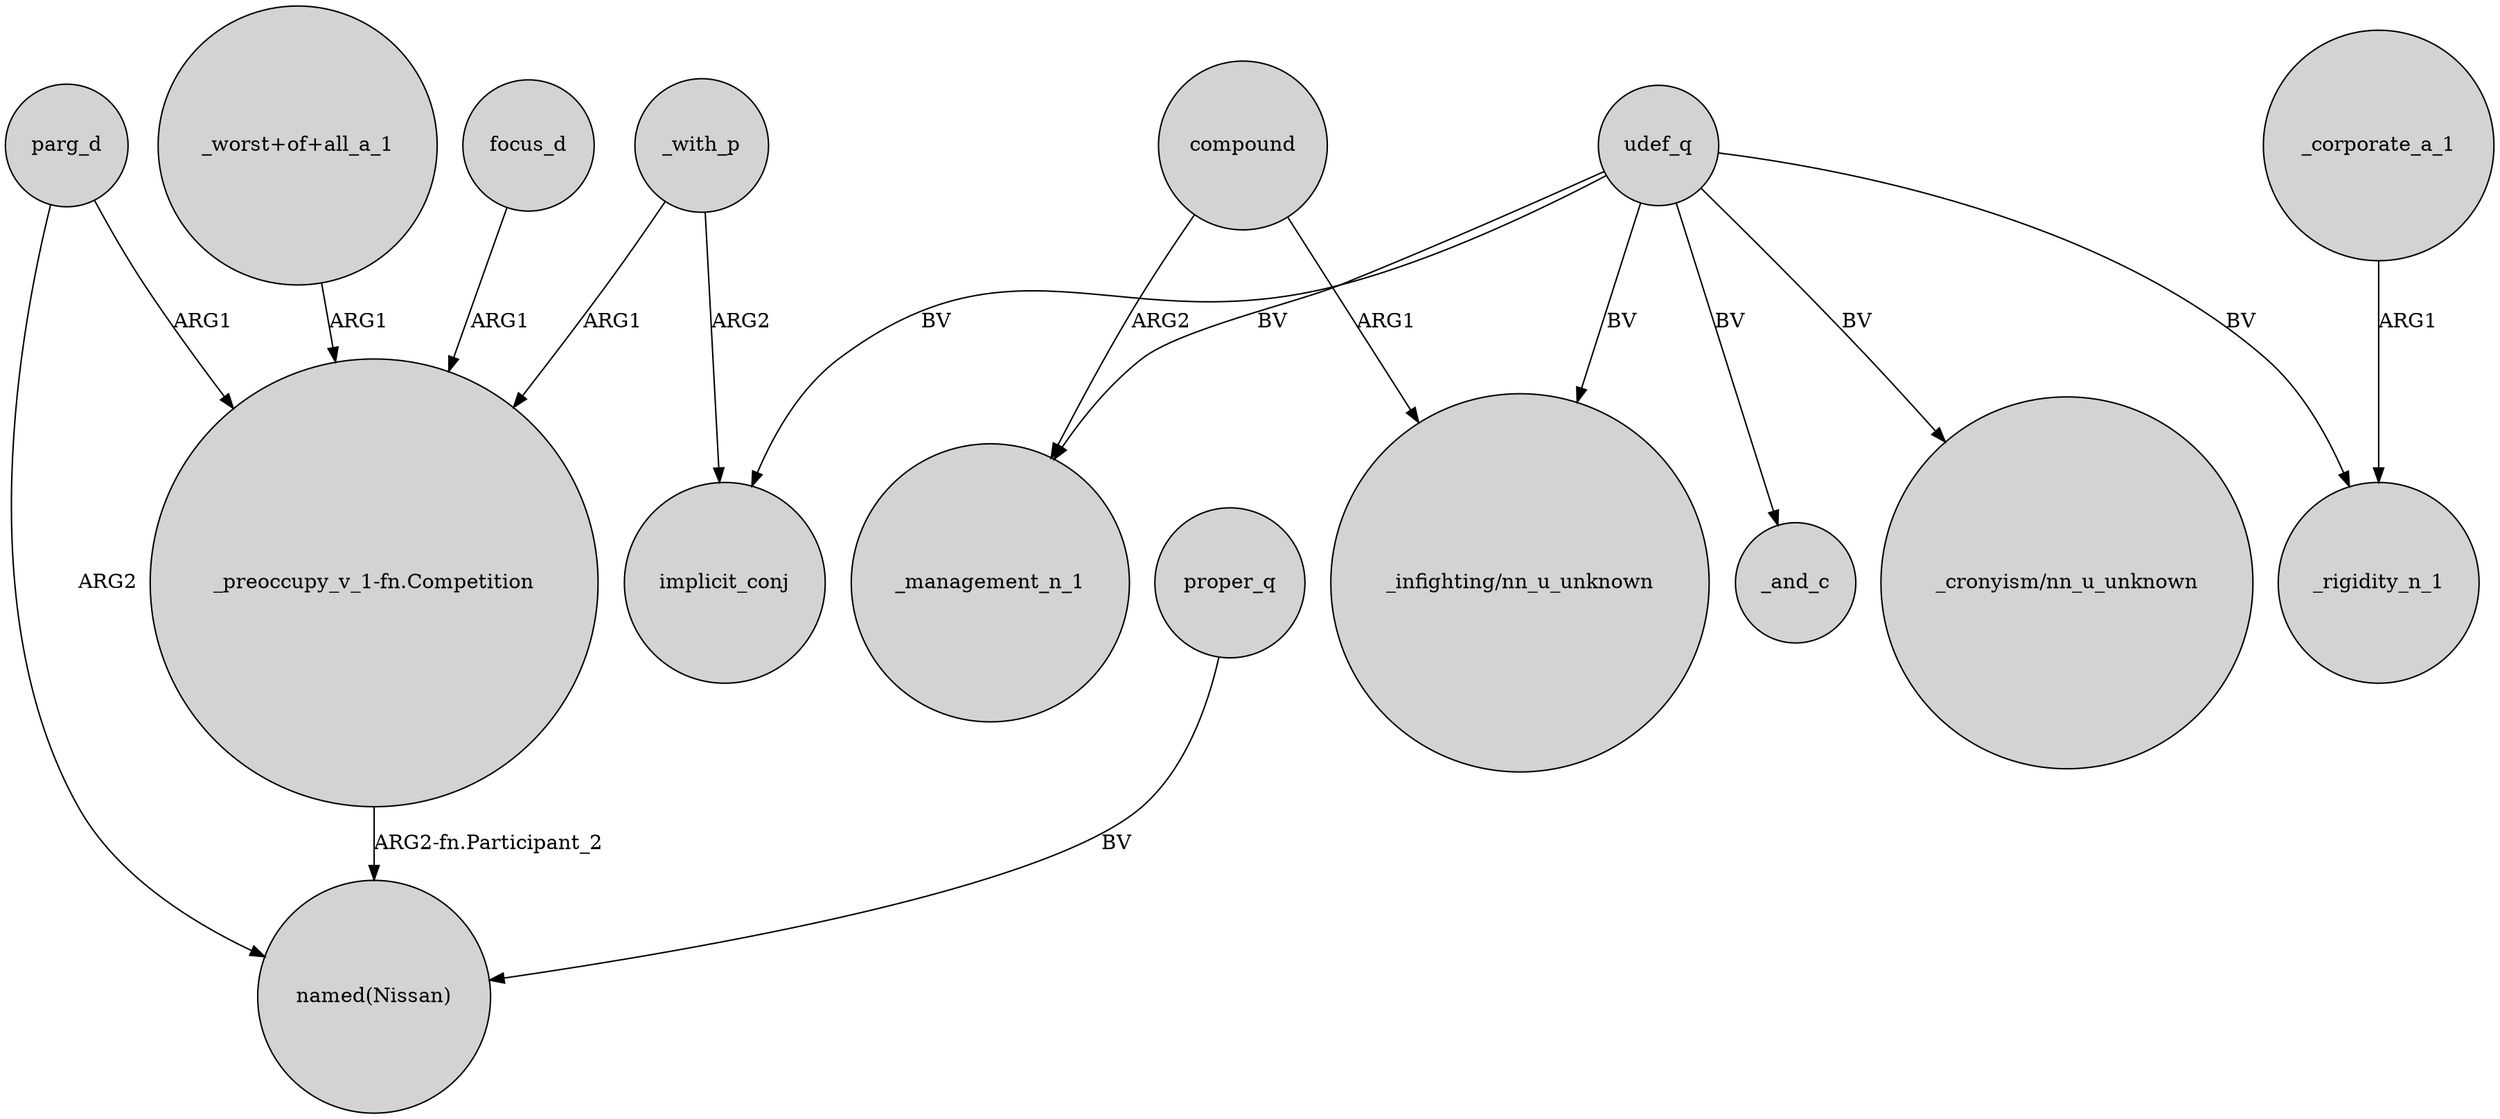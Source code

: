 digraph {
	node [shape=circle style=filled]
	compound -> "_infighting/nn_u_unknown" [label=ARG1]
	_with_p -> implicit_conj [label=ARG2]
	_with_p -> "_preoccupy_v_1-fn.Competition" [label=ARG1]
	udef_q -> _and_c [label=BV]
	udef_q -> "_cronyism/nn_u_unknown" [label=BV]
	compound -> _management_n_1 [label=ARG2]
	parg_d -> "_preoccupy_v_1-fn.Competition" [label=ARG1]
	udef_q -> _rigidity_n_1 [label=BV]
	"_preoccupy_v_1-fn.Competition" -> "named(Nissan)" [label="ARG2-fn.Participant_2"]
	parg_d -> "named(Nissan)" [label=ARG2]
	proper_q -> "named(Nissan)" [label=BV]
	udef_q -> _management_n_1 [label=BV]
	"_worst+of+all_a_1" -> "_preoccupy_v_1-fn.Competition" [label=ARG1]
	udef_q -> implicit_conj [label=BV]
	focus_d -> "_preoccupy_v_1-fn.Competition" [label=ARG1]
	_corporate_a_1 -> _rigidity_n_1 [label=ARG1]
	udef_q -> "_infighting/nn_u_unknown" [label=BV]
}
